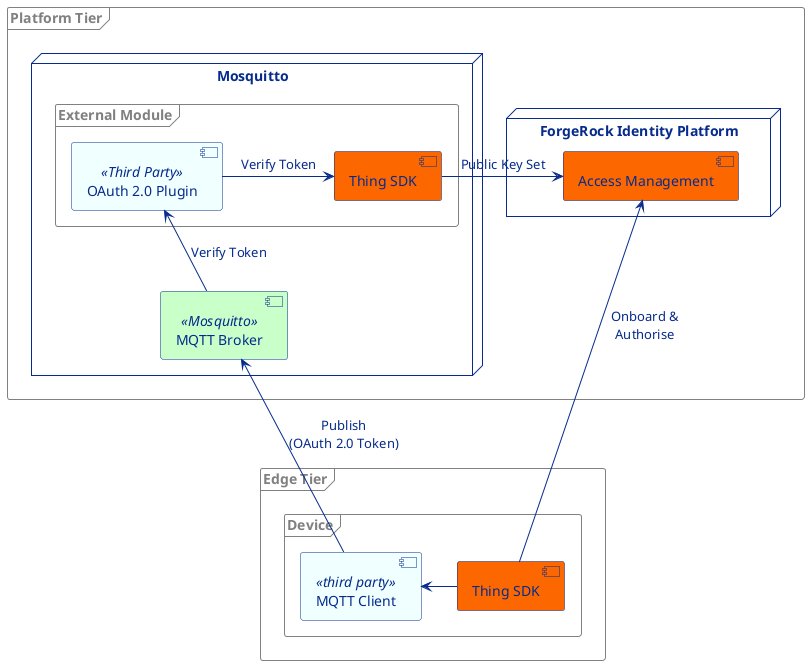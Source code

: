 @startuml

skinparam component {
  FontColor #062b8c
  BackgroundColor #fc6700
  BorderColor #062b8c
  BackgroundColor<<third party>> azure
  BackgroundColor<<Mosquitto>> TECHNOLOGY
  ArrowColor #062b8c
  ArrowFontColor #062b8c
}
skinparam node {
  BorderColor #062b8c
  FontColor #062b8c
}
skinparam frame {
  BorderColor Grey
  FontColor Grey
}

frame "Edge Tier" {
    frame "Device" {
        [Thing SDK] as ac
        [MQTT Client] as mc <<third party>>
    }
}
frame "Platform Tier" {
    node "ForgeRock Identity Platform" {
        [Access Management] as am
    }
    node "Mosquitto" {
        [MQTT Broker] as mqtt <<Mosquitto>>
        frame "External Module" {
            [OAuth 2.0 Plugin] as oauth2 <<Third Party>>
            [Thing SDK] as mac
        }
    }
}
ac -up-> am : Onboard &\nAuthorise
ac -right-> mc
mc -up-> mqtt : Publish\n(OAuth 2.0 Token)
mqtt -up-> oauth2 : Verify Token
oauth2 -right-> mac : Verify Token
mac -right-> am : Public Key Set
@enduml
